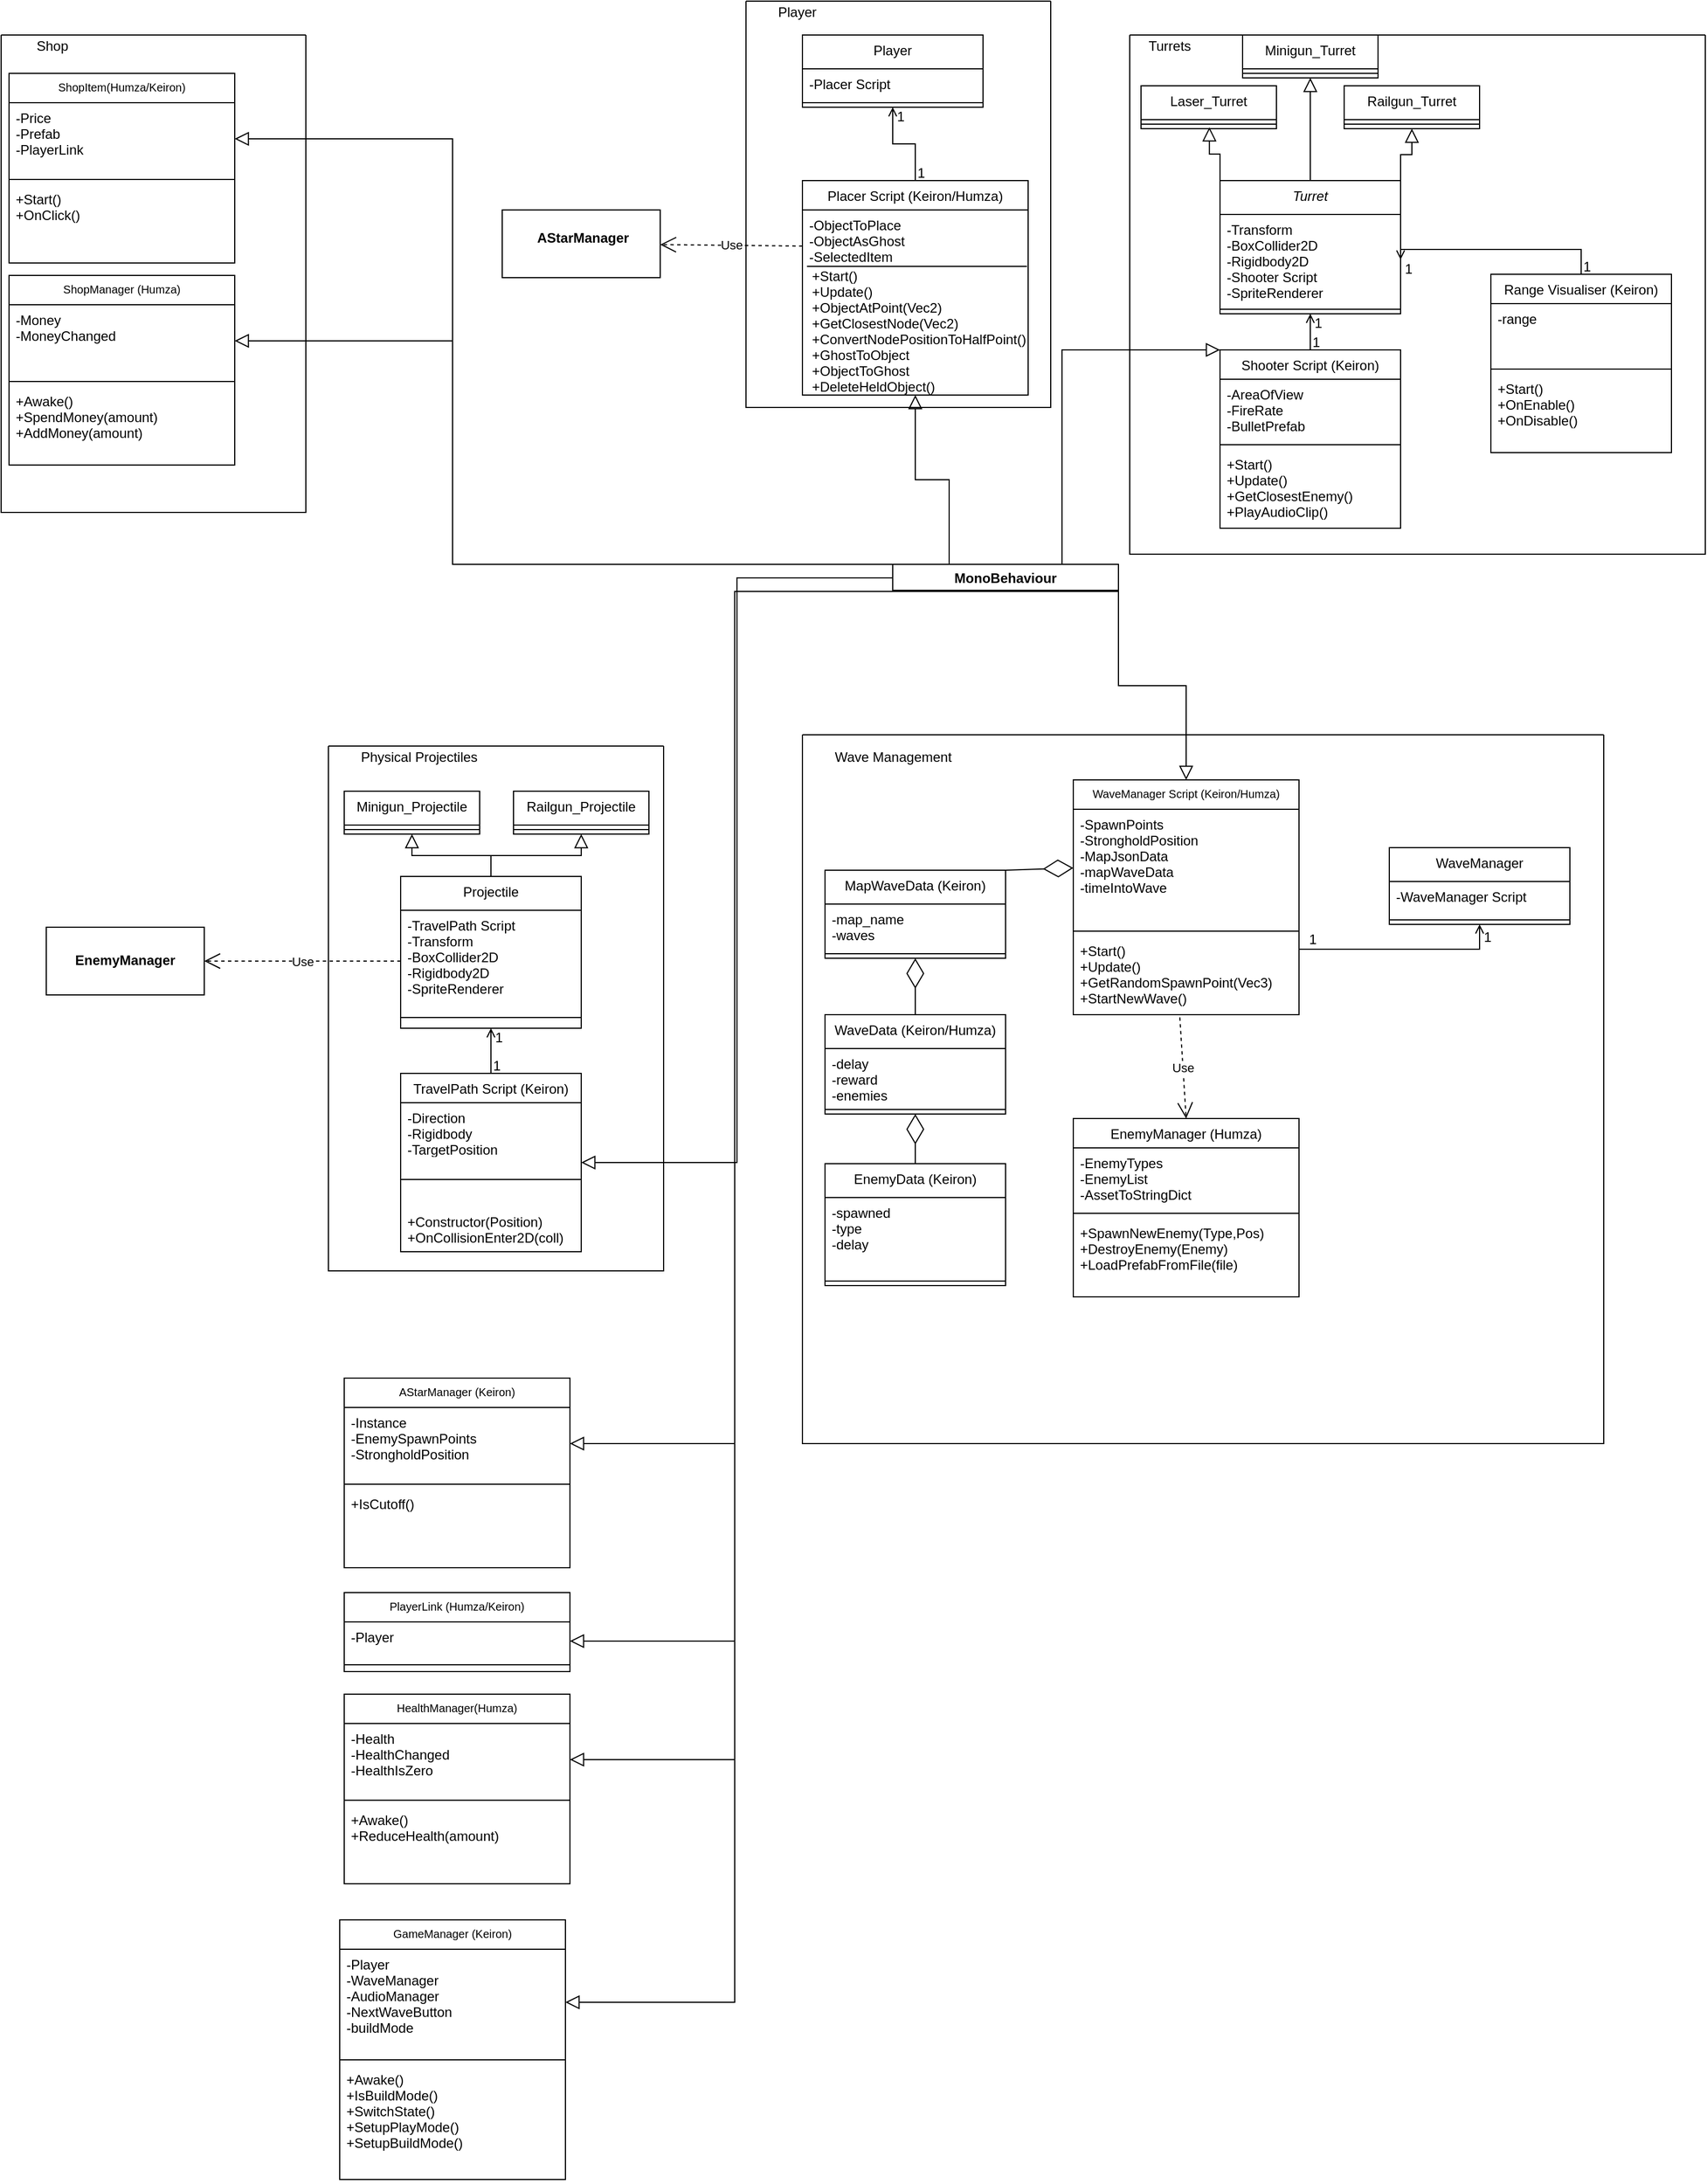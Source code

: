 <mxfile version="18.0.2" type="github">
  <diagram id="C5RBs43oDa-KdzZeNtuy" name="Page-1">
    <mxGraphModel dx="1794" dy="908" grid="1" gridSize="10" guides="1" tooltips="1" connect="1" arrows="1" fold="1" page="1" pageScale="1" pageWidth="827" pageHeight="1169" math="0" shadow="0">
      <root>
        <mxCell id="WIyWlLk6GJQsqaUBKTNV-0" />
        <mxCell id="WIyWlLk6GJQsqaUBKTNV-1" parent="WIyWlLk6GJQsqaUBKTNV-0" />
        <mxCell id="dhqjARNJIEK141nx0KVK-2" value="Player" style="swimlane;fontStyle=0;align=center;verticalAlign=top;childLayout=stackLayout;horizontal=1;startSize=30;horizontalStack=0;resizeParent=1;resizeLast=0;collapsible=1;marginBottom=0;rounded=0;shadow=0;strokeWidth=1;" parent="WIyWlLk6GJQsqaUBKTNV-1" vertex="1">
          <mxGeometry x="50" y="40" width="160" height="64" as="geometry">
            <mxRectangle x="130" y="380" width="160" height="26" as="alternateBounds" />
          </mxGeometry>
        </mxCell>
        <mxCell id="dhqjARNJIEK141nx0KVK-4" value="-Placer Script&#xa;" style="text;align=left;verticalAlign=top;spacingLeft=4;spacingRight=4;overflow=hidden;rotatable=0;points=[[0,0.5],[1,0.5]];portConstraint=eastwest;rounded=0;shadow=0;html=0;" parent="dhqjARNJIEK141nx0KVK-2" vertex="1">
          <mxGeometry y="30" width="160" height="26" as="geometry" />
        </mxCell>
        <mxCell id="dhqjARNJIEK141nx0KVK-5" value="" style="line;html=1;strokeWidth=1;align=left;verticalAlign=middle;spacingTop=-1;spacingLeft=3;spacingRight=3;rotatable=0;labelPosition=right;points=[];portConstraint=eastwest;" parent="dhqjARNJIEK141nx0KVK-2" vertex="1">
          <mxGeometry y="56" width="160" height="8" as="geometry" />
        </mxCell>
        <mxCell id="dhqjARNJIEK141nx0KVK-9" value="Placer Script (Keiron/Humza)&#xa;" style="swimlane;fontStyle=0;align=center;verticalAlign=top;childLayout=stackLayout;horizontal=1;startSize=26;horizontalStack=0;resizeParent=1;resizeLast=0;collapsible=1;marginBottom=0;rounded=0;shadow=0;strokeWidth=1;" parent="WIyWlLk6GJQsqaUBKTNV-1" vertex="1">
          <mxGeometry x="50" y="169" width="200" height="190" as="geometry">
            <mxRectangle x="130" y="380" width="160" height="26" as="alternateBounds" />
          </mxGeometry>
        </mxCell>
        <mxCell id="dhqjARNJIEK141nx0KVK-10" value="-ObjectToPlace&#xa;-ObjectAsGhost&#xa;-SelectedItem" style="text;align=left;verticalAlign=top;spacingLeft=4;spacingRight=4;overflow=hidden;rotatable=0;points=[[0,0.5],[1,0.5]];portConstraint=eastwest;" parent="dhqjARNJIEK141nx0KVK-9" vertex="1">
          <mxGeometry y="26" width="200" height="64" as="geometry" />
        </mxCell>
        <mxCell id="dhqjARNJIEK141nx0KVK-16" value="" style="endArrow=open;shadow=0;strokeWidth=1;rounded=0;endFill=1;edgeStyle=elbowEdgeStyle;elbow=vertical;exitX=0.5;exitY=0;exitDx=0;exitDy=0;entryX=0.5;entryY=1;entryDx=0;entryDy=0;" parent="WIyWlLk6GJQsqaUBKTNV-1" source="dhqjARNJIEK141nx0KVK-9" target="dhqjARNJIEK141nx0KVK-2" edge="1">
          <mxGeometry x="0.5" y="41" relative="1" as="geometry">
            <mxPoint x="280" y="-11" as="sourcePoint" />
            <mxPoint x="480" y="-11" as="targetPoint" />
            <mxPoint x="-40" y="32" as="offset" />
          </mxGeometry>
        </mxCell>
        <mxCell id="dhqjARNJIEK141nx0KVK-17" value="1" style="resizable=0;align=left;verticalAlign=bottom;labelBackgroundColor=none;fontSize=12;" parent="dhqjARNJIEK141nx0KVK-16" connectable="0" vertex="1">
          <mxGeometry x="-1" relative="1" as="geometry">
            <mxPoint y="2" as="offset" />
          </mxGeometry>
        </mxCell>
        <mxCell id="dhqjARNJIEK141nx0KVK-18" value="1" style="resizable=0;align=right;verticalAlign=bottom;labelBackgroundColor=none;fontSize=12;" parent="dhqjARNJIEK141nx0KVK-16" connectable="0" vertex="1">
          <mxGeometry x="1" relative="1" as="geometry">
            <mxPoint x="12" y="17" as="offset" />
          </mxGeometry>
        </mxCell>
        <mxCell id="dhqjARNJIEK141nx0KVK-20" value="MonoBehaviour" style="swimlane;" parent="WIyWlLk6GJQsqaUBKTNV-1" vertex="1">
          <mxGeometry x="130" y="509" width="200" height="24" as="geometry" />
        </mxCell>
        <mxCell id="dhqjARNJIEK141nx0KVK-27" value="Turret" style="swimlane;fontStyle=2;align=center;verticalAlign=top;childLayout=stackLayout;horizontal=1;startSize=30;horizontalStack=0;resizeParent=1;resizeLast=0;collapsible=1;marginBottom=0;rounded=0;shadow=0;strokeWidth=1;" parent="WIyWlLk6GJQsqaUBKTNV-1" vertex="1">
          <mxGeometry x="420" y="169" width="160" height="118" as="geometry">
            <mxRectangle x="130" y="380" width="160" height="26" as="alternateBounds" />
          </mxGeometry>
        </mxCell>
        <mxCell id="dhqjARNJIEK141nx0KVK-28" value="-Transform&#xa;-BoxCollider2D&#xa;-Rigidbody2D&#xa;-Shooter Script&#xa;-SpriteRenderer" style="text;align=left;verticalAlign=top;spacingLeft=4;spacingRight=4;overflow=hidden;rotatable=0;points=[[0,0.5],[1,0.5]];portConstraint=eastwest;rounded=0;shadow=0;html=0;" parent="dhqjARNJIEK141nx0KVK-27" vertex="1">
          <mxGeometry y="30" width="160" height="80" as="geometry" />
        </mxCell>
        <mxCell id="dhqjARNJIEK141nx0KVK-29" value="" style="line;html=1;strokeWidth=1;align=left;verticalAlign=middle;spacingTop=-1;spacingLeft=3;spacingRight=3;rotatable=0;labelPosition=right;points=[];portConstraint=eastwest;" parent="dhqjARNJIEK141nx0KVK-27" vertex="1">
          <mxGeometry y="110" width="160" height="8" as="geometry" />
        </mxCell>
        <mxCell id="dhqjARNJIEK141nx0KVK-30" value="Laser_Turret" style="swimlane;fontStyle=0;align=center;verticalAlign=top;childLayout=stackLayout;horizontal=1;startSize=30;horizontalStack=0;resizeParent=1;resizeLast=0;collapsible=1;marginBottom=0;rounded=0;shadow=0;strokeWidth=1;" parent="WIyWlLk6GJQsqaUBKTNV-1" vertex="1">
          <mxGeometry x="350" y="85" width="120" height="38" as="geometry">
            <mxRectangle x="130" y="380" width="160" height="26" as="alternateBounds" />
          </mxGeometry>
        </mxCell>
        <mxCell id="dhqjARNJIEK141nx0KVK-32" value="" style="line;html=1;strokeWidth=1;align=left;verticalAlign=middle;spacingTop=-1;spacingLeft=3;spacingRight=3;rotatable=0;labelPosition=right;points=[];portConstraint=eastwest;" parent="dhqjARNJIEK141nx0KVK-30" vertex="1">
          <mxGeometry y="30" width="120" height="8" as="geometry" />
        </mxCell>
        <mxCell id="dhqjARNJIEK141nx0KVK-39" value="Minigun_Turret" style="swimlane;fontStyle=0;align=center;verticalAlign=top;childLayout=stackLayout;horizontal=1;startSize=30;horizontalStack=0;resizeParent=1;resizeLast=0;collapsible=1;marginBottom=0;rounded=0;shadow=0;strokeWidth=1;" parent="WIyWlLk6GJQsqaUBKTNV-1" vertex="1">
          <mxGeometry x="440" y="40" width="120" height="38" as="geometry">
            <mxRectangle x="130" y="380" width="160" height="26" as="alternateBounds" />
          </mxGeometry>
        </mxCell>
        <mxCell id="dhqjARNJIEK141nx0KVK-40" value="" style="line;html=1;strokeWidth=1;align=left;verticalAlign=middle;spacingTop=-1;spacingLeft=3;spacingRight=3;rotatable=0;labelPosition=right;points=[];portConstraint=eastwest;" parent="dhqjARNJIEK141nx0KVK-39" vertex="1">
          <mxGeometry y="30" width="120" height="8" as="geometry" />
        </mxCell>
        <mxCell id="dhqjARNJIEK141nx0KVK-41" value="Railgun_Turret" style="swimlane;fontStyle=0;align=center;verticalAlign=top;childLayout=stackLayout;horizontal=1;startSize=30;horizontalStack=0;resizeParent=1;resizeLast=0;collapsible=1;marginBottom=0;rounded=0;shadow=0;strokeWidth=1;" parent="WIyWlLk6GJQsqaUBKTNV-1" vertex="1">
          <mxGeometry x="530" y="85" width="120" height="38" as="geometry">
            <mxRectangle x="130" y="380" width="160" height="26" as="alternateBounds" />
          </mxGeometry>
        </mxCell>
        <mxCell id="dhqjARNJIEK141nx0KVK-42" value="" style="line;html=1;strokeWidth=1;align=left;verticalAlign=middle;spacingTop=-1;spacingLeft=3;spacingRight=3;rotatable=0;labelPosition=right;points=[];portConstraint=eastwest;" parent="dhqjARNJIEK141nx0KVK-41" vertex="1">
          <mxGeometry y="30" width="120" height="8" as="geometry" />
        </mxCell>
        <mxCell id="dhqjARNJIEK141nx0KVK-46" value="Shooter Script (Keiron)" style="swimlane;fontStyle=0;align=center;verticalAlign=top;childLayout=stackLayout;horizontal=1;startSize=26;horizontalStack=0;resizeParent=1;resizeLast=0;collapsible=1;marginBottom=0;rounded=0;shadow=0;strokeWidth=1;" parent="WIyWlLk6GJQsqaUBKTNV-1" vertex="1">
          <mxGeometry x="420" y="319" width="160" height="158" as="geometry">
            <mxRectangle x="130" y="380" width="160" height="26" as="alternateBounds" />
          </mxGeometry>
        </mxCell>
        <mxCell id="dhqjARNJIEK141nx0KVK-47" value="-AreaOfView&#xa;-FireRate&#xa;-BulletPrefab" style="text;align=left;verticalAlign=top;spacingLeft=4;spacingRight=4;overflow=hidden;rotatable=0;points=[[0,0.5],[1,0.5]];portConstraint=eastwest;" parent="dhqjARNJIEK141nx0KVK-46" vertex="1">
          <mxGeometry y="26" width="160" height="54" as="geometry" />
        </mxCell>
        <mxCell id="dhqjARNJIEK141nx0KVK-48" value="" style="line;html=1;strokeWidth=1;align=left;verticalAlign=middle;spacingTop=-1;spacingLeft=3;spacingRight=3;rotatable=0;labelPosition=right;points=[];portConstraint=eastwest;" parent="dhqjARNJIEK141nx0KVK-46" vertex="1">
          <mxGeometry y="80" width="160" height="8" as="geometry" />
        </mxCell>
        <mxCell id="dhqjARNJIEK141nx0KVK-49" value="+Start()&#xa;+Update()&#xa;+GetClosestEnemy()&#xa;+PlayAudioClip()" style="text;align=left;verticalAlign=top;spacingLeft=4;spacingRight=4;overflow=hidden;rotatable=0;points=[[0,0.5],[1,0.5]];portConstraint=eastwest;" parent="dhqjARNJIEK141nx0KVK-46" vertex="1">
          <mxGeometry y="88" width="160" height="70" as="geometry" />
        </mxCell>
        <mxCell id="dhqjARNJIEK141nx0KVK-55" value="" style="endArrow=open;shadow=0;strokeWidth=1;rounded=0;endFill=1;edgeStyle=elbowEdgeStyle;elbow=vertical;exitX=0.5;exitY=0;exitDx=0;exitDy=0;entryX=0.5;entryY=1;entryDx=0;entryDy=0;" parent="WIyWlLk6GJQsqaUBKTNV-1" source="dhqjARNJIEK141nx0KVK-46" target="dhqjARNJIEK141nx0KVK-27" edge="1">
          <mxGeometry x="0.5" y="41" relative="1" as="geometry">
            <mxPoint x="240" y="179" as="sourcePoint" />
            <mxPoint x="240" y="114" as="targetPoint" />
            <mxPoint x="-40" y="32" as="offset" />
          </mxGeometry>
        </mxCell>
        <mxCell id="dhqjARNJIEK141nx0KVK-56" value="1" style="resizable=0;align=left;verticalAlign=bottom;labelBackgroundColor=none;fontSize=12;" parent="dhqjARNJIEK141nx0KVK-55" connectable="0" vertex="1">
          <mxGeometry x="-1" relative="1" as="geometry">
            <mxPoint y="2" as="offset" />
          </mxGeometry>
        </mxCell>
        <mxCell id="dhqjARNJIEK141nx0KVK-57" value="1" style="resizable=0;align=right;verticalAlign=bottom;labelBackgroundColor=none;fontSize=12;" parent="dhqjARNJIEK141nx0KVK-55" connectable="0" vertex="1">
          <mxGeometry x="1" relative="1" as="geometry">
            <mxPoint x="12" y="17" as="offset" />
          </mxGeometry>
        </mxCell>
        <mxCell id="dhqjARNJIEK141nx0KVK-58" value="" style="endArrow=block;endSize=10;endFill=0;shadow=0;strokeWidth=1;rounded=0;edgeStyle=elbowEdgeStyle;elbow=vertical;entryX=0.5;entryY=1;entryDx=0;entryDy=0;exitX=1;exitY=0;exitDx=0;exitDy=0;" parent="WIyWlLk6GJQsqaUBKTNV-1" source="dhqjARNJIEK141nx0KVK-27" target="dhqjARNJIEK141nx0KVK-41" edge="1">
          <mxGeometry width="160" relative="1" as="geometry">
            <mxPoint x="694" y="1" as="sourcePoint" />
            <mxPoint x="630" y="-31" as="targetPoint" />
          </mxGeometry>
        </mxCell>
        <mxCell id="dhqjARNJIEK141nx0KVK-60" value="" style="endArrow=block;endSize=10;endFill=0;shadow=0;strokeWidth=1;rounded=0;edgeStyle=elbowEdgeStyle;elbow=vertical;entryX=0.505;entryY=0.839;entryDx=0;entryDy=0;entryPerimeter=0;exitX=0;exitY=0;exitDx=0;exitDy=0;" parent="WIyWlLk6GJQsqaUBKTNV-1" source="dhqjARNJIEK141nx0KVK-27" target="dhqjARNJIEK141nx0KVK-32" edge="1">
          <mxGeometry width="160" relative="1" as="geometry">
            <mxPoint x="400" y="169" as="sourcePoint" />
            <mxPoint x="415" y="123" as="targetPoint" />
          </mxGeometry>
        </mxCell>
        <mxCell id="dhqjARNJIEK141nx0KVK-61" value="" style="endArrow=block;endSize=10;endFill=0;shadow=0;strokeWidth=1;rounded=0;edgeStyle=elbowEdgeStyle;elbow=vertical;entryX=0.5;entryY=1;entryDx=0;entryDy=0;exitX=0.5;exitY=0;exitDx=0;exitDy=0;" parent="WIyWlLk6GJQsqaUBKTNV-1" source="dhqjARNJIEK141nx0KVK-27" target="dhqjARNJIEK141nx0KVK-39" edge="1">
          <mxGeometry width="160" relative="1" as="geometry">
            <mxPoint x="430" y="179" as="sourcePoint" />
            <mxPoint x="420.6" y="131.712" as="targetPoint" />
          </mxGeometry>
        </mxCell>
        <mxCell id="dhqjARNJIEK141nx0KVK-62" value="" style="endArrow=block;endSize=10;endFill=0;shadow=0;strokeWidth=1;rounded=0;edgeStyle=elbowEdgeStyle;elbow=vertical;entryX=0;entryY=0;entryDx=0;entryDy=0;exitX=0.75;exitY=0;exitDx=0;exitDy=0;" parent="WIyWlLk6GJQsqaUBKTNV-1" source="dhqjARNJIEK141nx0KVK-20" target="dhqjARNJIEK141nx0KVK-46" edge="1">
          <mxGeometry width="160" relative="1" as="geometry">
            <mxPoint x="490" y="179" as="sourcePoint" />
            <mxPoint x="500" y="133" as="targetPoint" />
            <Array as="points">
              <mxPoint x="300" y="319" />
              <mxPoint x="280" y="399" />
            </Array>
          </mxGeometry>
        </mxCell>
        <mxCell id="dhqjARNJIEK141nx0KVK-63" value="" style="endArrow=block;endSize=10;endFill=0;shadow=0;strokeWidth=1;rounded=0;edgeStyle=elbowEdgeStyle;elbow=vertical;entryX=0.5;entryY=1;entryDx=0;entryDy=0;exitX=0.25;exitY=0;exitDx=0;exitDy=0;" parent="WIyWlLk6GJQsqaUBKTNV-1" source="dhqjARNJIEK141nx0KVK-20" target="dhqjARNJIEK141nx0KVK-9" edge="1">
          <mxGeometry width="160" relative="1" as="geometry">
            <mxPoint x="180" y="395" as="sourcePoint" />
            <mxPoint x="190" y="349" as="targetPoint" />
          </mxGeometry>
        </mxCell>
        <mxCell id="dhqjARNJIEK141nx0KVK-64" value="WaveManager" style="swimlane;fontStyle=0;align=center;verticalAlign=top;childLayout=stackLayout;horizontal=1;startSize=30;horizontalStack=0;resizeParent=1;resizeLast=0;collapsible=1;marginBottom=0;rounded=0;shadow=0;strokeWidth=1;" parent="WIyWlLk6GJQsqaUBKTNV-1" vertex="1">
          <mxGeometry x="570" y="760" width="160" height="68" as="geometry">
            <mxRectangle x="130" y="380" width="160" height="26" as="alternateBounds" />
          </mxGeometry>
        </mxCell>
        <mxCell id="dhqjARNJIEK141nx0KVK-65" value="-WaveManager Script&#xa;" style="text;align=left;verticalAlign=top;spacingLeft=4;spacingRight=4;overflow=hidden;rotatable=0;points=[[0,0.5],[1,0.5]];portConstraint=eastwest;rounded=0;shadow=0;html=0;" parent="dhqjARNJIEK141nx0KVK-64" vertex="1">
          <mxGeometry y="30" width="160" height="30" as="geometry" />
        </mxCell>
        <mxCell id="dhqjARNJIEK141nx0KVK-66" value="" style="line;html=1;strokeWidth=1;align=left;verticalAlign=middle;spacingTop=-1;spacingLeft=3;spacingRight=3;rotatable=0;labelPosition=right;points=[];portConstraint=eastwest;" parent="dhqjARNJIEK141nx0KVK-64" vertex="1">
          <mxGeometry y="60" width="160" height="8" as="geometry" />
        </mxCell>
        <mxCell id="dhqjARNJIEK141nx0KVK-67" value="WaveManager Script (Keiron/Humza)" style="swimlane;fontStyle=0;align=center;verticalAlign=top;childLayout=stackLayout;horizontal=1;startSize=26;horizontalStack=0;resizeParent=1;resizeLast=0;collapsible=1;marginBottom=0;rounded=0;shadow=0;strokeWidth=1;fontSize=10;" parent="WIyWlLk6GJQsqaUBKTNV-1" vertex="1">
          <mxGeometry x="290" y="700" width="200" height="208" as="geometry">
            <mxRectangle x="130" y="380" width="160" height="26" as="alternateBounds" />
          </mxGeometry>
        </mxCell>
        <mxCell id="dhqjARNJIEK141nx0KVK-68" value="-SpawnPoints&#xa;-StrongholdPosition&#xa;-MapJsonData&#xa;-mapWaveData&#xa;-timeIntoWave" style="text;align=left;verticalAlign=top;spacingLeft=4;spacingRight=4;overflow=hidden;rotatable=0;points=[[0,0.5],[1,0.5]];portConstraint=eastwest;" parent="dhqjARNJIEK141nx0KVK-67" vertex="1">
          <mxGeometry y="26" width="200" height="104" as="geometry" />
        </mxCell>
        <mxCell id="dhqjARNJIEK141nx0KVK-69" value="" style="line;html=1;strokeWidth=1;align=left;verticalAlign=middle;spacingTop=-1;spacingLeft=3;spacingRight=3;rotatable=0;labelPosition=right;points=[];portConstraint=eastwest;" parent="dhqjARNJIEK141nx0KVK-67" vertex="1">
          <mxGeometry y="130" width="200" height="8" as="geometry" />
        </mxCell>
        <mxCell id="dhqjARNJIEK141nx0KVK-70" value="+Start()&#xa;+Update()&#xa;+GetRandomSpawnPoint(Vec3)&#xa;+StartNewWave()" style="text;align=left;verticalAlign=top;spacingLeft=4;spacingRight=4;overflow=hidden;rotatable=0;points=[[0,0.5],[1,0.5]];portConstraint=eastwest;" parent="dhqjARNJIEK141nx0KVK-67" vertex="1">
          <mxGeometry y="138" width="200" height="70" as="geometry" />
        </mxCell>
        <mxCell id="dhqjARNJIEK141nx0KVK-71" value="" style="endArrow=block;endSize=10;endFill=0;shadow=0;strokeWidth=1;rounded=0;edgeStyle=elbowEdgeStyle;elbow=vertical;exitX=1;exitY=1;exitDx=0;exitDy=0;entryX=0.5;entryY=0;entryDx=0;entryDy=0;" parent="WIyWlLk6GJQsqaUBKTNV-1" source="dhqjARNJIEK141nx0KVK-20" target="dhqjARNJIEK141nx0KVK-67" edge="1">
          <mxGeometry width="160" relative="1" as="geometry">
            <mxPoint x="190" y="519" as="sourcePoint" />
            <mxPoint x="430" y="540" as="targetPoint" />
          </mxGeometry>
        </mxCell>
        <mxCell id="dhqjARNJIEK141nx0KVK-75" value="" style="endArrow=open;shadow=0;strokeWidth=1;rounded=0;endFill=1;edgeStyle=elbowEdgeStyle;elbow=vertical;exitX=1;exitY=0.5;exitDx=0;exitDy=0;entryX=0.5;entryY=1;entryDx=0;entryDy=0;" parent="WIyWlLk6GJQsqaUBKTNV-1" source="dhqjARNJIEK141nx0KVK-68" target="dhqjARNJIEK141nx0KVK-64" edge="1">
          <mxGeometry x="0.5" y="41" relative="1" as="geometry">
            <mxPoint x="660" y="562" as="sourcePoint" />
            <mxPoint x="690" y="670" as="targetPoint" />
            <mxPoint x="-40" y="32" as="offset" />
            <Array as="points">
              <mxPoint x="590" y="850" />
            </Array>
          </mxGeometry>
        </mxCell>
        <mxCell id="dhqjARNJIEK141nx0KVK-76" value="1" style="resizable=0;align=left;verticalAlign=bottom;labelBackgroundColor=none;fontSize=12;" parent="dhqjARNJIEK141nx0KVK-75" connectable="0" vertex="1">
          <mxGeometry x="-1" relative="1" as="geometry">
            <mxPoint x="7" y="72" as="offset" />
          </mxGeometry>
        </mxCell>
        <mxCell id="dhqjARNJIEK141nx0KVK-77" value="1" style="resizable=0;align=right;verticalAlign=bottom;labelBackgroundColor=none;fontSize=12;" parent="dhqjARNJIEK141nx0KVK-75" connectable="0" vertex="1">
          <mxGeometry x="1" relative="1" as="geometry">
            <mxPoint x="12" y="20" as="offset" />
          </mxGeometry>
        </mxCell>
        <mxCell id="dhqjARNJIEK141nx0KVK-78" value="MapWaveData (Keiron)" style="swimlane;fontStyle=0;align=center;verticalAlign=top;childLayout=stackLayout;horizontal=1;startSize=30;horizontalStack=0;resizeParent=1;resizeLast=0;collapsible=1;marginBottom=0;rounded=0;shadow=0;strokeWidth=1;" parent="WIyWlLk6GJQsqaUBKTNV-1" vertex="1">
          <mxGeometry x="70" y="780" width="160" height="78" as="geometry">
            <mxRectangle x="130" y="380" width="160" height="26" as="alternateBounds" />
          </mxGeometry>
        </mxCell>
        <mxCell id="dhqjARNJIEK141nx0KVK-79" value="-map_name&#xa;-waves" style="text;align=left;verticalAlign=top;spacingLeft=4;spacingRight=4;overflow=hidden;rotatable=0;points=[[0,0.5],[1,0.5]];portConstraint=eastwest;rounded=0;shadow=0;html=0;" parent="dhqjARNJIEK141nx0KVK-78" vertex="1">
          <mxGeometry y="30" width="160" height="40" as="geometry" />
        </mxCell>
        <mxCell id="dhqjARNJIEK141nx0KVK-80" value="" style="line;html=1;strokeWidth=1;align=left;verticalAlign=middle;spacingTop=-1;spacingLeft=3;spacingRight=3;rotatable=0;labelPosition=right;points=[];portConstraint=eastwest;" parent="dhqjARNJIEK141nx0KVK-78" vertex="1">
          <mxGeometry y="70" width="160" height="8" as="geometry" />
        </mxCell>
        <mxCell id="dhqjARNJIEK141nx0KVK-81" value="WaveData (Keiron/Humza)" style="swimlane;fontStyle=0;align=center;verticalAlign=top;childLayout=stackLayout;horizontal=1;startSize=30;horizontalStack=0;resizeParent=1;resizeLast=0;collapsible=1;marginBottom=0;rounded=0;shadow=0;strokeWidth=1;" parent="WIyWlLk6GJQsqaUBKTNV-1" vertex="1">
          <mxGeometry x="70" y="908" width="160" height="88" as="geometry">
            <mxRectangle x="130" y="380" width="160" height="26" as="alternateBounds" />
          </mxGeometry>
        </mxCell>
        <mxCell id="dhqjARNJIEK141nx0KVK-82" value="-delay&#xa;-reward&#xa;-enemies" style="text;align=left;verticalAlign=top;spacingLeft=4;spacingRight=4;overflow=hidden;rotatable=0;points=[[0,0.5],[1,0.5]];portConstraint=eastwest;rounded=0;shadow=0;html=0;" parent="dhqjARNJIEK141nx0KVK-81" vertex="1">
          <mxGeometry y="30" width="160" height="50" as="geometry" />
        </mxCell>
        <mxCell id="dhqjARNJIEK141nx0KVK-83" value="" style="line;html=1;strokeWidth=1;align=left;verticalAlign=middle;spacingTop=-1;spacingLeft=3;spacingRight=3;rotatable=0;labelPosition=right;points=[];portConstraint=eastwest;" parent="dhqjARNJIEK141nx0KVK-81" vertex="1">
          <mxGeometry y="80" width="160" height="8" as="geometry" />
        </mxCell>
        <mxCell id="dhqjARNJIEK141nx0KVK-84" value="EnemyData (Keiron)" style="swimlane;fontStyle=0;align=center;verticalAlign=top;childLayout=stackLayout;horizontal=1;startSize=30;horizontalStack=0;resizeParent=1;resizeLast=0;collapsible=1;marginBottom=0;rounded=0;shadow=0;strokeWidth=1;" parent="WIyWlLk6GJQsqaUBKTNV-1" vertex="1">
          <mxGeometry x="70" y="1040" width="160" height="108" as="geometry">
            <mxRectangle x="130" y="380" width="160" height="26" as="alternateBounds" />
          </mxGeometry>
        </mxCell>
        <mxCell id="dhqjARNJIEK141nx0KVK-85" value="-spawned&#xa;-type&#xa;-delay" style="text;align=left;verticalAlign=top;spacingLeft=4;spacingRight=4;overflow=hidden;rotatable=0;points=[[0,0.5],[1,0.5]];portConstraint=eastwest;rounded=0;shadow=0;html=0;" parent="dhqjARNJIEK141nx0KVK-84" vertex="1">
          <mxGeometry y="30" width="160" height="70" as="geometry" />
        </mxCell>
        <mxCell id="dhqjARNJIEK141nx0KVK-86" value="" style="line;html=1;strokeWidth=1;align=left;verticalAlign=middle;spacingTop=-1;spacingLeft=3;spacingRight=3;rotatable=0;labelPosition=right;points=[];portConstraint=eastwest;" parent="dhqjARNJIEK141nx0KVK-84" vertex="1">
          <mxGeometry y="100" width="160" height="8" as="geometry" />
        </mxCell>
        <mxCell id="SUO_vPQ0padVB7zTmoBD-0" value="" style="endArrow=diamondThin;endFill=0;endSize=24;html=1;rounded=0;entryX=0.5;entryY=1;entryDx=0;entryDy=0;exitX=0.5;exitY=0;exitDx=0;exitDy=0;" parent="WIyWlLk6GJQsqaUBKTNV-1" source="dhqjARNJIEK141nx0KVK-81" target="dhqjARNJIEK141nx0KVK-78" edge="1">
          <mxGeometry width="160" relative="1" as="geometry">
            <mxPoint x="270" y="790" as="sourcePoint" />
            <mxPoint x="430" y="790" as="targetPoint" />
          </mxGeometry>
        </mxCell>
        <mxCell id="SUO_vPQ0padVB7zTmoBD-1" value="" style="endArrow=diamondThin;endFill=0;endSize=24;html=1;rounded=0;entryX=0.5;entryY=1;entryDx=0;entryDy=0;exitX=0.5;exitY=0;exitDx=0;exitDy=0;" parent="WIyWlLk6GJQsqaUBKTNV-1" source="dhqjARNJIEK141nx0KVK-84" target="dhqjARNJIEK141nx0KVK-81" edge="1">
          <mxGeometry width="160" relative="1" as="geometry">
            <mxPoint x="369.66" y="932" as="sourcePoint" />
            <mxPoint x="369.66" y="880.0" as="targetPoint" />
          </mxGeometry>
        </mxCell>
        <mxCell id="SUO_vPQ0padVB7zTmoBD-3" value="" style="endArrow=diamondThin;endFill=0;endSize=24;html=1;rounded=0;entryX=0;entryY=0.5;entryDx=0;entryDy=0;exitX=1;exitY=0;exitDx=0;exitDy=0;" parent="WIyWlLk6GJQsqaUBKTNV-1" source="dhqjARNJIEK141nx0KVK-78" target="dhqjARNJIEK141nx0KVK-68" edge="1">
          <mxGeometry width="160" relative="1" as="geometry">
            <mxPoint x="360" y="812" as="sourcePoint" />
            <mxPoint x="360" y="750.0" as="targetPoint" />
          </mxGeometry>
        </mxCell>
        <mxCell id="SUO_vPQ0padVB7zTmoBD-4" value="Projectile" style="swimlane;fontStyle=0;align=center;verticalAlign=top;childLayout=stackLayout;horizontal=1;startSize=30;horizontalStack=0;resizeParent=1;resizeLast=0;collapsible=1;marginBottom=0;rounded=0;shadow=0;strokeWidth=1;" parent="WIyWlLk6GJQsqaUBKTNV-1" vertex="1">
          <mxGeometry x="-306" y="785.5" width="160" height="134.5" as="geometry">
            <mxRectangle x="130" y="380" width="160" height="26" as="alternateBounds" />
          </mxGeometry>
        </mxCell>
        <mxCell id="SUO_vPQ0padVB7zTmoBD-5" value="-TravelPath Script&#xa;-Transform&#xa;-BoxCollider2D&#xa;-Rigidbody2D&#xa;-SpriteRenderer" style="text;align=left;verticalAlign=top;spacingLeft=4;spacingRight=4;overflow=hidden;rotatable=0;points=[[0,0.5],[1,0.5]];portConstraint=eastwest;rounded=0;shadow=0;html=0;" parent="SUO_vPQ0padVB7zTmoBD-4" vertex="1">
          <mxGeometry y="30" width="160" height="90" as="geometry" />
        </mxCell>
        <mxCell id="SUO_vPQ0padVB7zTmoBD-6" value="" style="line;html=1;strokeWidth=1;align=left;verticalAlign=middle;spacingTop=-1;spacingLeft=3;spacingRight=3;rotatable=0;labelPosition=right;points=[];portConstraint=eastwest;" parent="SUO_vPQ0padVB7zTmoBD-4" vertex="1">
          <mxGeometry y="120" width="160" height="10" as="geometry" />
        </mxCell>
        <mxCell id="SUO_vPQ0padVB7zTmoBD-9" value="Minigun_Projectile&#xa;" style="swimlane;fontStyle=0;align=center;verticalAlign=top;childLayout=stackLayout;horizontal=1;startSize=30;horizontalStack=0;resizeParent=1;resizeLast=0;collapsible=1;marginBottom=0;rounded=0;shadow=0;strokeWidth=1;" parent="WIyWlLk6GJQsqaUBKTNV-1" vertex="1">
          <mxGeometry x="-356" y="710" width="120" height="38" as="geometry">
            <mxRectangle x="130" y="380" width="160" height="26" as="alternateBounds" />
          </mxGeometry>
        </mxCell>
        <mxCell id="SUO_vPQ0padVB7zTmoBD-10" value="" style="line;html=1;strokeWidth=1;align=left;verticalAlign=middle;spacingTop=-1;spacingLeft=3;spacingRight=3;rotatable=0;labelPosition=right;points=[];portConstraint=eastwest;" parent="SUO_vPQ0padVB7zTmoBD-9" vertex="1">
          <mxGeometry y="30" width="120" height="8" as="geometry" />
        </mxCell>
        <mxCell id="SUO_vPQ0padVB7zTmoBD-11" value="Railgun_Projectile" style="swimlane;fontStyle=0;align=center;verticalAlign=top;childLayout=stackLayout;horizontal=1;startSize=30;horizontalStack=0;resizeParent=1;resizeLast=0;collapsible=1;marginBottom=0;rounded=0;shadow=0;strokeWidth=1;" parent="WIyWlLk6GJQsqaUBKTNV-1" vertex="1">
          <mxGeometry x="-206" y="710" width="120" height="38" as="geometry">
            <mxRectangle x="130" y="380" width="160" height="26" as="alternateBounds" />
          </mxGeometry>
        </mxCell>
        <mxCell id="SUO_vPQ0padVB7zTmoBD-12" value="" style="line;html=1;strokeWidth=1;align=left;verticalAlign=middle;spacingTop=-1;spacingLeft=3;spacingRight=3;rotatable=0;labelPosition=right;points=[];portConstraint=eastwest;" parent="SUO_vPQ0padVB7zTmoBD-11" vertex="1">
          <mxGeometry y="30" width="120" height="8" as="geometry" />
        </mxCell>
        <mxCell id="SUO_vPQ0padVB7zTmoBD-14" value="" style="endArrow=block;endSize=10;endFill=0;shadow=0;strokeWidth=1;rounded=0;edgeStyle=elbowEdgeStyle;elbow=vertical;entryX=0.5;entryY=1;entryDx=0;entryDy=0;exitX=0.5;exitY=0;exitDx=0;exitDy=0;" parent="WIyWlLk6GJQsqaUBKTNV-1" source="SUO_vPQ0padVB7zTmoBD-4" target="SUO_vPQ0padVB7zTmoBD-9" edge="1">
          <mxGeometry width="160" relative="1" as="geometry">
            <mxPoint x="-276" y="718.5" as="sourcePoint" />
            <mxPoint x="-276" y="627.5" as="targetPoint" />
          </mxGeometry>
        </mxCell>
        <mxCell id="SUO_vPQ0padVB7zTmoBD-15" value="" style="endArrow=block;endSize=10;endFill=0;shadow=0;strokeWidth=1;rounded=0;edgeStyle=elbowEdgeStyle;elbow=vertical;entryX=0.5;entryY=1;entryDx=0;entryDy=0;exitX=0.5;exitY=0;exitDx=0;exitDy=0;" parent="WIyWlLk6GJQsqaUBKTNV-1" source="SUO_vPQ0padVB7zTmoBD-4" target="SUO_vPQ0padVB7zTmoBD-11" edge="1">
          <mxGeometry width="160" relative="1" as="geometry">
            <mxPoint x="-116" y="776" as="sourcePoint" />
            <mxPoint x="-186" y="738.5" as="targetPoint" />
          </mxGeometry>
        </mxCell>
        <mxCell id="SUO_vPQ0padVB7zTmoBD-16" value="" style="swimlane;startSize=0;" parent="WIyWlLk6GJQsqaUBKTNV-1" vertex="1">
          <mxGeometry y="10" width="270" height="360" as="geometry" />
        </mxCell>
        <mxCell id="SUO_vPQ0padVB7zTmoBD-17" value="Player" style="text;html=1;align=center;verticalAlign=middle;resizable=0;points=[];autosize=1;strokeColor=none;fillColor=none;" parent="SUO_vPQ0padVB7zTmoBD-16" vertex="1">
          <mxGeometry x="20" width="50" height="20" as="geometry" />
        </mxCell>
        <mxCell id="dhqjARNJIEK141nx0KVK-12" value="" style="line;html=1;strokeWidth=1;align=left;verticalAlign=middle;spacingTop=-1;spacingLeft=3;spacingRight=3;rotatable=0;labelPosition=right;points=[];portConstraint=eastwest;" parent="SUO_vPQ0padVB7zTmoBD-16" vertex="1">
          <mxGeometry x="54" y="232" width="195" height="6" as="geometry" />
        </mxCell>
        <mxCell id="dhqjARNJIEK141nx0KVK-14" value="+Start()&#xa;+Update()&#xa;+ObjectAtPoint(Vec2)&#xa;+GetClosestNode(Vec2)&#xa;+ConvertNodePositionToHalfPoint()&#xa;+GhostToObject&#xa;+ObjectToGhost&#xa;+DeleteHeldObject()" style="text;align=left;verticalAlign=top;spacingLeft=4;spacingRight=4;overflow=hidden;rotatable=0;points=[[0,0.5],[1,0.5]];portConstraint=eastwest;" parent="SUO_vPQ0padVB7zTmoBD-16" vertex="1">
          <mxGeometry x="52.5" y="230" width="200" height="120" as="geometry" />
        </mxCell>
        <mxCell id="SUO_vPQ0padVB7zTmoBD-19" value="" style="swimlane;startSize=0;" parent="WIyWlLk6GJQsqaUBKTNV-1" vertex="1">
          <mxGeometry x="50" y="660" width="710" height="628" as="geometry" />
        </mxCell>
        <mxCell id="SUO_vPQ0padVB7zTmoBD-23" value="Wave Management" style="text;html=1;align=center;verticalAlign=middle;resizable=0;points=[];autosize=1;strokeColor=none;fillColor=none;" parent="SUO_vPQ0padVB7zTmoBD-19" vertex="1">
          <mxGeometry x="20" y="10" width="120" height="20" as="geometry" />
        </mxCell>
        <mxCell id="OwLboh6P4dktevI1hStk-7" value="EnemyManager (Humza)" style="swimlane;fontStyle=0;align=center;verticalAlign=top;childLayout=stackLayout;horizontal=1;startSize=26;horizontalStack=0;resizeParent=1;resizeLast=0;collapsible=1;marginBottom=0;rounded=0;shadow=0;strokeWidth=1;" parent="SUO_vPQ0padVB7zTmoBD-19" vertex="1">
          <mxGeometry x="240" y="340" width="200" height="158" as="geometry">
            <mxRectangle x="130" y="380" width="160" height="26" as="alternateBounds" />
          </mxGeometry>
        </mxCell>
        <mxCell id="OwLboh6P4dktevI1hStk-8" value="-EnemyTypes&#xa;-EnemyList&#xa;-AssetToStringDict" style="text;align=left;verticalAlign=top;spacingLeft=4;spacingRight=4;overflow=hidden;rotatable=0;points=[[0,0.5],[1,0.5]];portConstraint=eastwest;" parent="OwLboh6P4dktevI1hStk-7" vertex="1">
          <mxGeometry y="26" width="200" height="54" as="geometry" />
        </mxCell>
        <mxCell id="OwLboh6P4dktevI1hStk-9" value="" style="line;html=1;strokeWidth=1;align=left;verticalAlign=middle;spacingTop=-1;spacingLeft=3;spacingRight=3;rotatable=0;labelPosition=right;points=[];portConstraint=eastwest;" parent="OwLboh6P4dktevI1hStk-7" vertex="1">
          <mxGeometry y="80" width="200" height="8" as="geometry" />
        </mxCell>
        <mxCell id="OwLboh6P4dktevI1hStk-10" value="+SpawnNewEnemy(Type,Pos)&#xa;+DestroyEnemy(Enemy)&#xa;+LoadPrefabFromFile(file)" style="text;align=left;verticalAlign=top;spacingLeft=4;spacingRight=4;overflow=hidden;rotatable=0;points=[[0,0.5],[1,0.5]];portConstraint=eastwest;" parent="OwLboh6P4dktevI1hStk-7" vertex="1">
          <mxGeometry y="88" width="200" height="70" as="geometry" />
        </mxCell>
        <mxCell id="SUO_vPQ0padVB7zTmoBD-21" value="" style="swimlane;startSize=0;" parent="WIyWlLk6GJQsqaUBKTNV-1" vertex="1">
          <mxGeometry x="340" y="40" width="510" height="460" as="geometry" />
        </mxCell>
        <mxCell id="SUO_vPQ0padVB7zTmoBD-18" value="Turrets" style="text;html=1;align=center;verticalAlign=middle;resizable=0;points=[];autosize=1;strokeColor=none;fillColor=none;" parent="SUO_vPQ0padVB7zTmoBD-21" vertex="1">
          <mxGeometry x="10" width="50" height="20" as="geometry" />
        </mxCell>
        <mxCell id="RRht0WmpTPe-i5XzqmTg-0" value="Range Visualiser (Keiron)" style="swimlane;fontStyle=0;align=center;verticalAlign=top;childLayout=stackLayout;horizontal=1;startSize=26;horizontalStack=0;resizeParent=1;resizeLast=0;collapsible=1;marginBottom=0;rounded=0;shadow=0;strokeWidth=1;" vertex="1" parent="SUO_vPQ0padVB7zTmoBD-21">
          <mxGeometry x="320" y="212" width="160" height="158" as="geometry">
            <mxRectangle x="130" y="380" width="160" height="26" as="alternateBounds" />
          </mxGeometry>
        </mxCell>
        <mxCell id="RRht0WmpTPe-i5XzqmTg-1" value="-range" style="text;align=left;verticalAlign=top;spacingLeft=4;spacingRight=4;overflow=hidden;rotatable=0;points=[[0,0.5],[1,0.5]];portConstraint=eastwest;" vertex="1" parent="RRht0WmpTPe-i5XzqmTg-0">
          <mxGeometry y="26" width="160" height="54" as="geometry" />
        </mxCell>
        <mxCell id="RRht0WmpTPe-i5XzqmTg-2" value="" style="line;html=1;strokeWidth=1;align=left;verticalAlign=middle;spacingTop=-1;spacingLeft=3;spacingRight=3;rotatable=0;labelPosition=right;points=[];portConstraint=eastwest;" vertex="1" parent="RRht0WmpTPe-i5XzqmTg-0">
          <mxGeometry y="80" width="160" height="8" as="geometry" />
        </mxCell>
        <mxCell id="RRht0WmpTPe-i5XzqmTg-3" value="+Start()&#xa;+OnEnable()&#xa;+OnDisable()" style="text;align=left;verticalAlign=top;spacingLeft=4;spacingRight=4;overflow=hidden;rotatable=0;points=[[0,0.5],[1,0.5]];portConstraint=eastwest;" vertex="1" parent="RRht0WmpTPe-i5XzqmTg-0">
          <mxGeometry y="88" width="160" height="70" as="geometry" />
        </mxCell>
        <mxCell id="SUO_vPQ0padVB7zTmoBD-25" value="TravelPath Script (Keiron)" style="swimlane;fontStyle=0;align=center;verticalAlign=top;childLayout=stackLayout;horizontal=1;startSize=26;horizontalStack=0;resizeParent=1;resizeLast=0;collapsible=1;marginBottom=0;rounded=0;shadow=0;strokeWidth=1;" parent="WIyWlLk6GJQsqaUBKTNV-1" vertex="1">
          <mxGeometry x="-306" y="960" width="160" height="158" as="geometry">
            <mxRectangle x="130" y="380" width="160" height="26" as="alternateBounds" />
          </mxGeometry>
        </mxCell>
        <mxCell id="SUO_vPQ0padVB7zTmoBD-26" value="-Direction&#xa;-Rigidbody&#xa;-TargetPosition" style="text;align=left;verticalAlign=top;spacingLeft=4;spacingRight=4;overflow=hidden;rotatable=0;points=[[0,0.5],[1,0.5]];portConstraint=eastwest;" parent="SUO_vPQ0padVB7zTmoBD-25" vertex="1">
          <mxGeometry y="26" width="160" height="44" as="geometry" />
        </mxCell>
        <mxCell id="SUO_vPQ0padVB7zTmoBD-27" value="" style="line;html=1;strokeWidth=1;align=left;verticalAlign=middle;spacingTop=-1;spacingLeft=3;spacingRight=3;rotatable=0;labelPosition=right;points=[];portConstraint=eastwest;" parent="SUO_vPQ0padVB7zTmoBD-25" vertex="1">
          <mxGeometry y="70" width="160" height="48" as="geometry" />
        </mxCell>
        <mxCell id="SUO_vPQ0padVB7zTmoBD-28" value="+Constructor(Position)&#xa;+OnCollisionEnter2D(coll)" style="text;align=left;verticalAlign=top;spacingLeft=4;spacingRight=4;overflow=hidden;rotatable=0;points=[[0,0.5],[1,0.5]];portConstraint=eastwest;" parent="SUO_vPQ0padVB7zTmoBD-25" vertex="1">
          <mxGeometry y="118" width="160" height="40" as="geometry" />
        </mxCell>
        <mxCell id="SUO_vPQ0padVB7zTmoBD-30" value="" style="endArrow=open;shadow=0;strokeWidth=1;rounded=0;endFill=1;edgeStyle=elbowEdgeStyle;elbow=vertical;exitX=0.5;exitY=0;exitDx=0;exitDy=0;entryX=0.5;entryY=1;entryDx=0;entryDy=0;" parent="WIyWlLk6GJQsqaUBKTNV-1" source="SUO_vPQ0padVB7zTmoBD-25" target="SUO_vPQ0padVB7zTmoBD-4" edge="1">
          <mxGeometry x="0.5" y="41" relative="1" as="geometry">
            <mxPoint x="-226.0" y="957" as="sourcePoint" />
            <mxPoint x="-123" y="900" as="targetPoint" />
            <mxPoint x="-40" y="32" as="offset" />
          </mxGeometry>
        </mxCell>
        <mxCell id="SUO_vPQ0padVB7zTmoBD-31" value="1" style="resizable=0;align=left;verticalAlign=bottom;labelBackgroundColor=none;fontSize=12;" parent="SUO_vPQ0padVB7zTmoBD-30" connectable="0" vertex="1">
          <mxGeometry x="-1" relative="1" as="geometry">
            <mxPoint y="2" as="offset" />
          </mxGeometry>
        </mxCell>
        <mxCell id="SUO_vPQ0padVB7zTmoBD-32" value="1" style="resizable=0;align=right;verticalAlign=bottom;labelBackgroundColor=none;fontSize=12;" parent="SUO_vPQ0padVB7zTmoBD-30" connectable="0" vertex="1">
          <mxGeometry x="1" relative="1" as="geometry">
            <mxPoint x="12" y="17" as="offset" />
          </mxGeometry>
        </mxCell>
        <mxCell id="SUO_vPQ0padVB7zTmoBD-33" value="" style="swimlane;startSize=0;" parent="WIyWlLk6GJQsqaUBKTNV-1" vertex="1">
          <mxGeometry x="-370" y="670" width="297" height="465" as="geometry" />
        </mxCell>
        <mxCell id="SUO_vPQ0padVB7zTmoBD-34" value="Physical Projectiles" style="text;html=1;align=center;verticalAlign=middle;resizable=0;points=[];autosize=1;strokeColor=none;fillColor=none;" parent="SUO_vPQ0padVB7zTmoBD-33" vertex="1">
          <mxGeometry x="20" width="120" height="20" as="geometry" />
        </mxCell>
        <mxCell id="OwLboh6P4dktevI1hStk-2" value="" style="endArrow=block;endSize=10;endFill=0;shadow=0;strokeWidth=1;rounded=0;edgeStyle=elbowEdgeStyle;exitX=0;exitY=0.5;exitDx=0;exitDy=0;strokeColor=default;entryX=1;entryY=0.5;entryDx=0;entryDy=0;" parent="WIyWlLk6GJQsqaUBKTNV-1" source="dhqjARNJIEK141nx0KVK-20" target="SUO_vPQ0padVB7zTmoBD-25" edge="1">
          <mxGeometry width="160" relative="1" as="geometry">
            <mxPoint x="-60" y="532" as="sourcePoint" />
            <mxPoint x="-293" y="470" as="targetPoint" />
          </mxGeometry>
        </mxCell>
        <mxCell id="OwLboh6P4dktevI1hStk-3" value="Use" style="endArrow=open;endSize=12;dashed=1;html=1;rounded=0;strokeColor=default;exitX=0;exitY=0.5;exitDx=0;exitDy=0;" parent="WIyWlLk6GJQsqaUBKTNV-1" source="dhqjARNJIEK141nx0KVK-10" target="OwLboh6P4dktevI1hStk-4" edge="1">
          <mxGeometry width="160" relative="1" as="geometry">
            <mxPoint x="-210" y="319" as="sourcePoint" />
            <mxPoint x="-50" y="319" as="targetPoint" />
          </mxGeometry>
        </mxCell>
        <mxCell id="OwLboh6P4dktevI1hStk-4" value="&lt;p style=&quot;margin: 0px ; margin-top: 4px ; text-align: center&quot;&gt;&lt;br&gt;&lt;b&gt;&amp;nbsp;AStarManager&lt;/b&gt;&lt;/p&gt;&lt;p style=&quot;margin: 0px ; margin-top: 4px ; text-align: center&quot;&gt;&lt;b&gt;&lt;br&gt;&lt;/b&gt;&lt;/p&gt;" style="verticalAlign=top;align=left;overflow=fill;fontSize=12;fontFamily=Helvetica;html=1;" parent="WIyWlLk6GJQsqaUBKTNV-1" vertex="1">
          <mxGeometry x="-216" y="195.0" width="140" height="60" as="geometry" />
        </mxCell>
        <mxCell id="OwLboh6P4dktevI1hStk-5" value="&lt;p style=&quot;margin: 0px ; margin-top: 4px ; text-align: center&quot;&gt;&lt;b&gt;&lt;br&gt;&lt;/b&gt;&lt;/p&gt;&lt;p style=&quot;margin: 0px ; margin-top: 4px ; text-align: center&quot;&gt;&lt;b&gt;EnemyManager&lt;/b&gt;&lt;/p&gt;&lt;span style=&quot;color: rgba(0 , 0 , 0 , 0) ; font-family: monospace ; font-size: 0px&quot;&gt;&lt;b&gt;%3CmxGraphModel%3E%3Croot%3E%3CmxCell%20id%3D%220%22%2F%3E%3CmxCell%20id%3D%221%22%20parent%3D%220%22%2F%3E%3CmxCell%20id%3D%222%22%20value%3D%22%26lt%3Bp%20style%3D%26quot%3Bmargin%3A%200px%20%3B%20margin-top%3A%204px%20%3B%20text-align%3A%20center%26quot%3B%26gt%3B%26lt%3Bbr%26gt%3B%26lt%3Bb%26gt%3B%26amp%3Bnbsp%3BAStarManager%26lt%3B%2Fb%26gt%3B%26lt%3B%2Fp%26gt%3B%26lt%3Bp%20style%3D%26quot%3Bmargin%3A%200px%20%3B%20margin-top%3A%204px%20%3B%20text-align%3A%20center%26quot%3B%26gt%3B%26lt%3Bb%26gt%3B%26lt%3Bbr%26gt%3B%26lt%3B%2Fb%26gt%3B%26lt%3B%2Fp%26gt%3B%22%20style%3D%22verticalAlign%3Dtop%3Balign%3Dleft%3Boverflow%3Dfill%3BfontSize%3D12%3BfontFamily%3DHelvetica%3Bhtml%3D1%3B%22%20vertex%3D%221%22%20parent%3D%221%22%3E%3CmxGeometry%20x%3D%22-246%22%20y%3D%22199.0%22%20width%3D%22140%22%20height%3D%2260%22%20as%3D%22geometry%22%2F%3E%3C%2FmxCell%3E%3C%2Froot%3E%3C%2FmxGraphModel%3E&lt;/b&gt;&lt;/span&gt;" style="verticalAlign=top;align=left;overflow=fill;fontSize=12;fontFamily=Helvetica;html=1;" parent="WIyWlLk6GJQsqaUBKTNV-1" vertex="1">
          <mxGeometry x="-620" y="830.5" width="140" height="60" as="geometry" />
        </mxCell>
        <mxCell id="OwLboh6P4dktevI1hStk-6" value="Use" style="endArrow=open;endSize=12;dashed=1;html=1;rounded=0;strokeColor=default;exitX=0;exitY=0.5;exitDx=0;exitDy=0;entryX=1;entryY=0.5;entryDx=0;entryDy=0;" parent="WIyWlLk6GJQsqaUBKTNV-1" source="SUO_vPQ0padVB7zTmoBD-5" target="OwLboh6P4dktevI1hStk-5" edge="1">
          <mxGeometry width="160" relative="1" as="geometry">
            <mxPoint x="-404" y="680" as="sourcePoint" />
            <mxPoint x="-560.0" y="681.381" as="targetPoint" />
          </mxGeometry>
        </mxCell>
        <mxCell id="OwLboh6P4dktevI1hStk-11" value="Use" style="endArrow=open;endSize=12;dashed=1;html=1;rounded=0;strokeColor=default;exitX=0.472;exitY=1.034;exitDx=0;exitDy=0;exitPerimeter=0;entryX=0.5;entryY=0;entryDx=0;entryDy=0;" parent="WIyWlLk6GJQsqaUBKTNV-1" source="dhqjARNJIEK141nx0KVK-70" target="OwLboh6P4dktevI1hStk-7" edge="1">
          <mxGeometry width="160" relative="1" as="geometry">
            <mxPoint x="360" y="960" as="sourcePoint" />
            <mxPoint x="520" y="960" as="targetPoint" />
          </mxGeometry>
        </mxCell>
        <mxCell id="RRht0WmpTPe-i5XzqmTg-4" value="" style="endArrow=open;shadow=0;strokeWidth=1;rounded=0;endFill=1;edgeStyle=elbowEdgeStyle;elbow=vertical;exitX=0.5;exitY=0;exitDx=0;exitDy=0;entryX=1;entryY=0.5;entryDx=0;entryDy=0;" edge="1" parent="WIyWlLk6GJQsqaUBKTNV-1" source="RRht0WmpTPe-i5XzqmTg-0" target="dhqjARNJIEK141nx0KVK-28">
          <mxGeometry x="0.5" y="41" relative="1" as="geometry">
            <mxPoint x="680" y="222.0" as="sourcePoint" />
            <mxPoint x="680" y="190" as="targetPoint" />
            <mxPoint x="-40" y="32" as="offset" />
            <Array as="points">
              <mxPoint x="670" y="230" />
            </Array>
          </mxGeometry>
        </mxCell>
        <mxCell id="RRht0WmpTPe-i5XzqmTg-5" value="1" style="resizable=0;align=left;verticalAlign=bottom;labelBackgroundColor=none;fontSize=12;" connectable="0" vertex="1" parent="RRht0WmpTPe-i5XzqmTg-4">
          <mxGeometry x="-1" relative="1" as="geometry">
            <mxPoint y="2" as="offset" />
          </mxGeometry>
        </mxCell>
        <mxCell id="RRht0WmpTPe-i5XzqmTg-6" value="1" style="resizable=0;align=right;verticalAlign=bottom;labelBackgroundColor=none;fontSize=12;" connectable="0" vertex="1" parent="RRht0WmpTPe-i5XzqmTg-4">
          <mxGeometry x="1" relative="1" as="geometry">
            <mxPoint x="12" y="17" as="offset" />
          </mxGeometry>
        </mxCell>
        <mxCell id="RRht0WmpTPe-i5XzqmTg-9" value="" style="swimlane;startSize=0;" vertex="1" parent="WIyWlLk6GJQsqaUBKTNV-1">
          <mxGeometry x="-660" y="40" width="270" height="423" as="geometry" />
        </mxCell>
        <mxCell id="RRht0WmpTPe-i5XzqmTg-10" value="Shop" style="text;html=1;align=center;verticalAlign=middle;resizable=0;points=[];autosize=1;strokeColor=none;fillColor=none;" vertex="1" parent="RRht0WmpTPe-i5XzqmTg-9">
          <mxGeometry x="25" width="40" height="20" as="geometry" />
        </mxCell>
        <mxCell id="RRht0WmpTPe-i5XzqmTg-19" value="ShopItem(Humza/Keiron)" style="swimlane;fontStyle=0;align=center;verticalAlign=top;childLayout=stackLayout;horizontal=1;startSize=26;horizontalStack=0;resizeParent=1;resizeLast=0;collapsible=1;marginBottom=0;rounded=0;shadow=0;strokeWidth=1;fontSize=10;" vertex="1" parent="RRht0WmpTPe-i5XzqmTg-9">
          <mxGeometry x="7" y="34" width="200" height="168" as="geometry">
            <mxRectangle x="130" y="380" width="160" height="26" as="alternateBounds" />
          </mxGeometry>
        </mxCell>
        <mxCell id="RRht0WmpTPe-i5XzqmTg-20" value="-Price&#xa;-Prefab&#xa;-PlayerLink" style="text;align=left;verticalAlign=top;spacingLeft=4;spacingRight=4;overflow=hidden;rotatable=0;points=[[0,0.5],[1,0.5]];portConstraint=eastwest;" vertex="1" parent="RRht0WmpTPe-i5XzqmTg-19">
          <mxGeometry y="26" width="200" height="64" as="geometry" />
        </mxCell>
        <mxCell id="RRht0WmpTPe-i5XzqmTg-21" value="" style="line;html=1;strokeWidth=1;align=left;verticalAlign=middle;spacingTop=-1;spacingLeft=3;spacingRight=3;rotatable=0;labelPosition=right;points=[];portConstraint=eastwest;" vertex="1" parent="RRht0WmpTPe-i5XzqmTg-19">
          <mxGeometry y="90" width="200" height="8" as="geometry" />
        </mxCell>
        <mxCell id="RRht0WmpTPe-i5XzqmTg-22" value="+Start()&#xa;+OnClick()" style="text;align=left;verticalAlign=top;spacingLeft=4;spacingRight=4;overflow=hidden;rotatable=0;points=[[0,0.5],[1,0.5]];portConstraint=eastwest;" vertex="1" parent="RRht0WmpTPe-i5XzqmTg-19">
          <mxGeometry y="98" width="200" height="70" as="geometry" />
        </mxCell>
        <mxCell id="RRht0WmpTPe-i5XzqmTg-23" value="ShopManager (Humza)" style="swimlane;fontStyle=0;align=center;verticalAlign=top;childLayout=stackLayout;horizontal=1;startSize=26;horizontalStack=0;resizeParent=1;resizeLast=0;collapsible=1;marginBottom=0;rounded=0;shadow=0;strokeWidth=1;fontSize=10;" vertex="1" parent="RRht0WmpTPe-i5XzqmTg-9">
          <mxGeometry x="7" y="213" width="200" height="168" as="geometry">
            <mxRectangle x="130" y="380" width="160" height="26" as="alternateBounds" />
          </mxGeometry>
        </mxCell>
        <mxCell id="RRht0WmpTPe-i5XzqmTg-24" value="-Money&#xa;-MoneyChanged" style="text;align=left;verticalAlign=top;spacingLeft=4;spacingRight=4;overflow=hidden;rotatable=0;points=[[0,0.5],[1,0.5]];portConstraint=eastwest;" vertex="1" parent="RRht0WmpTPe-i5XzqmTg-23">
          <mxGeometry y="26" width="200" height="64" as="geometry" />
        </mxCell>
        <mxCell id="RRht0WmpTPe-i5XzqmTg-25" value="" style="line;html=1;strokeWidth=1;align=left;verticalAlign=middle;spacingTop=-1;spacingLeft=3;spacingRight=3;rotatable=0;labelPosition=right;points=[];portConstraint=eastwest;" vertex="1" parent="RRht0WmpTPe-i5XzqmTg-23">
          <mxGeometry y="90" width="200" height="8" as="geometry" />
        </mxCell>
        <mxCell id="RRht0WmpTPe-i5XzqmTg-26" value="+Awake()&#xa;+SpendMoney(amount)&#xa;+AddMoney(amount)" style="text;align=left;verticalAlign=top;spacingLeft=4;spacingRight=4;overflow=hidden;rotatable=0;points=[[0,0.5],[1,0.5]];portConstraint=eastwest;" vertex="1" parent="RRht0WmpTPe-i5XzqmTg-23">
          <mxGeometry y="98" width="200" height="70" as="geometry" />
        </mxCell>
        <mxCell id="RRht0WmpTPe-i5XzqmTg-27" value="" style="endArrow=block;endSize=10;endFill=0;shadow=0;strokeWidth=1;rounded=0;edgeStyle=elbowEdgeStyle;entryX=1;entryY=0.5;entryDx=0;entryDy=0;exitX=0;exitY=0;exitDx=0;exitDy=0;" edge="1" parent="WIyWlLk6GJQsqaUBKTNV-1" source="dhqjARNJIEK141nx0KVK-20" target="RRht0WmpTPe-i5XzqmTg-24">
          <mxGeometry width="160" relative="1" as="geometry">
            <mxPoint x="-161" y="509" as="sourcePoint" />
            <mxPoint x="-191" y="359.0" as="targetPoint" />
            <Array as="points">
              <mxPoint x="-260" y="400" />
            </Array>
          </mxGeometry>
        </mxCell>
        <mxCell id="RRht0WmpTPe-i5XzqmTg-28" value="" style="endArrow=block;endSize=10;endFill=0;shadow=0;strokeWidth=1;rounded=0;entryX=1;entryY=0.5;entryDx=0;entryDy=0;exitX=0.25;exitY=0;exitDx=0;exitDy=0;edgeStyle=elbowEdgeStyle;" edge="1" parent="WIyWlLk6GJQsqaUBKTNV-1" source="dhqjARNJIEK141nx0KVK-20" target="RRht0WmpTPe-i5XzqmTg-20">
          <mxGeometry width="160" relative="1" as="geometry">
            <mxPoint x="140.0" y="519" as="sourcePoint" />
            <mxPoint x="-443" y="321.0" as="targetPoint" />
            <Array as="points">
              <mxPoint x="-260" y="300" />
            </Array>
          </mxGeometry>
        </mxCell>
        <mxCell id="RRht0WmpTPe-i5XzqmTg-30" value="HealthManager(Humza)" style="swimlane;fontStyle=0;align=center;verticalAlign=top;childLayout=stackLayout;horizontal=1;startSize=26;horizontalStack=0;resizeParent=1;resizeLast=0;collapsible=1;marginBottom=0;rounded=0;shadow=0;strokeWidth=1;fontSize=10;" vertex="1" parent="WIyWlLk6GJQsqaUBKTNV-1">
          <mxGeometry x="-356" y="1510" width="200" height="168" as="geometry">
            <mxRectangle x="130" y="380" width="160" height="26" as="alternateBounds" />
          </mxGeometry>
        </mxCell>
        <mxCell id="RRht0WmpTPe-i5XzqmTg-31" value="-Health&#xa;-HealthChanged&#xa;-HealthIsZero" style="text;align=left;verticalAlign=top;spacingLeft=4;spacingRight=4;overflow=hidden;rotatable=0;points=[[0,0.5],[1,0.5]];portConstraint=eastwest;" vertex="1" parent="RRht0WmpTPe-i5XzqmTg-30">
          <mxGeometry y="26" width="200" height="64" as="geometry" />
        </mxCell>
        <mxCell id="RRht0WmpTPe-i5XzqmTg-32" value="" style="line;html=1;strokeWidth=1;align=left;verticalAlign=middle;spacingTop=-1;spacingLeft=3;spacingRight=3;rotatable=0;labelPosition=right;points=[];portConstraint=eastwest;" vertex="1" parent="RRht0WmpTPe-i5XzqmTg-30">
          <mxGeometry y="90" width="200" height="8" as="geometry" />
        </mxCell>
        <mxCell id="RRht0WmpTPe-i5XzqmTg-33" value="+Awake()&#xa;+ReduceHealth(amount)" style="text;align=left;verticalAlign=top;spacingLeft=4;spacingRight=4;overflow=hidden;rotatable=0;points=[[0,0.5],[1,0.5]];portConstraint=eastwest;" vertex="1" parent="RRht0WmpTPe-i5XzqmTg-30">
          <mxGeometry y="98" width="200" height="70" as="geometry" />
        </mxCell>
        <mxCell id="RRht0WmpTPe-i5XzqmTg-34" value="" style="endArrow=block;endSize=10;endFill=0;shadow=0;strokeWidth=1;rounded=0;edgeStyle=orthogonalEdgeStyle;entryX=1;entryY=0.5;entryDx=0;entryDy=0;exitX=0;exitY=1;exitDx=0;exitDy=0;" edge="1" parent="WIyWlLk6GJQsqaUBKTNV-1" source="dhqjARNJIEK141nx0KVK-20" target="RRht0WmpTPe-i5XzqmTg-31">
          <mxGeometry width="160" relative="1" as="geometry">
            <mxPoint x="65.5" y="620" as="sourcePoint" />
            <mxPoint x="-517.5" y="422.0" as="targetPoint" />
            <Array as="points">
              <mxPoint x="-10" y="533" />
              <mxPoint x="-10" y="1568" />
            </Array>
          </mxGeometry>
        </mxCell>
        <mxCell id="RRht0WmpTPe-i5XzqmTg-35" value="AStarManager (Keiron)" style="swimlane;fontStyle=0;align=center;verticalAlign=top;childLayout=stackLayout;horizontal=1;startSize=26;horizontalStack=0;resizeParent=1;resizeLast=0;collapsible=1;marginBottom=0;rounded=0;shadow=0;strokeWidth=1;fontSize=10;" vertex="1" parent="WIyWlLk6GJQsqaUBKTNV-1">
          <mxGeometry x="-356" y="1230" width="200" height="168" as="geometry">
            <mxRectangle x="130" y="380" width="160" height="26" as="alternateBounds" />
          </mxGeometry>
        </mxCell>
        <mxCell id="RRht0WmpTPe-i5XzqmTg-36" value="-Instance&#xa;-EnemySpawnPoints&#xa;-StrongholdPosition" style="text;align=left;verticalAlign=top;spacingLeft=4;spacingRight=4;overflow=hidden;rotatable=0;points=[[0,0.5],[1,0.5]];portConstraint=eastwest;" vertex="1" parent="RRht0WmpTPe-i5XzqmTg-35">
          <mxGeometry y="26" width="200" height="64" as="geometry" />
        </mxCell>
        <mxCell id="RRht0WmpTPe-i5XzqmTg-37" value="" style="line;html=1;strokeWidth=1;align=left;verticalAlign=middle;spacingTop=-1;spacingLeft=3;spacingRight=3;rotatable=0;labelPosition=right;points=[];portConstraint=eastwest;" vertex="1" parent="RRht0WmpTPe-i5XzqmTg-35">
          <mxGeometry y="90" width="200" height="8" as="geometry" />
        </mxCell>
        <mxCell id="RRht0WmpTPe-i5XzqmTg-38" value="+IsCutoff()" style="text;align=left;verticalAlign=top;spacingLeft=4;spacingRight=4;overflow=hidden;rotatable=0;points=[[0,0.5],[1,0.5]];portConstraint=eastwest;" vertex="1" parent="RRht0WmpTPe-i5XzqmTg-35">
          <mxGeometry y="98" width="200" height="70" as="geometry" />
        </mxCell>
        <mxCell id="RRht0WmpTPe-i5XzqmTg-39" value="" style="endArrow=block;endSize=10;endFill=0;shadow=0;strokeWidth=1;rounded=0;edgeStyle=elbowEdgeStyle;strokeColor=default;entryX=1;entryY=0.5;entryDx=0;entryDy=0;exitX=0;exitY=1;exitDx=0;exitDy=0;" edge="1" parent="WIyWlLk6GJQsqaUBKTNV-1" source="dhqjARNJIEK141nx0KVK-20" target="RRht0WmpTPe-i5XzqmTg-36">
          <mxGeometry width="160" relative="1" as="geometry">
            <mxPoint x="120" y="580" as="sourcePoint" />
            <mxPoint x="-136" y="1049" as="targetPoint" />
            <Array as="points">
              <mxPoint x="-10" y="1110" />
              <mxPoint x="-10" y="1090" />
            </Array>
          </mxGeometry>
        </mxCell>
        <mxCell id="RRht0WmpTPe-i5XzqmTg-41" value="PlayerLink (Humza/Keiron)" style="swimlane;fontStyle=0;align=center;verticalAlign=top;childLayout=stackLayout;horizontal=1;startSize=26;horizontalStack=0;resizeParent=1;resizeLast=0;collapsible=1;marginBottom=0;rounded=0;shadow=0;strokeWidth=1;fontSize=10;" vertex="1" parent="WIyWlLk6GJQsqaUBKTNV-1">
          <mxGeometry x="-356" y="1420" width="200" height="70" as="geometry">
            <mxRectangle x="130" y="380" width="160" height="26" as="alternateBounds" />
          </mxGeometry>
        </mxCell>
        <mxCell id="RRht0WmpTPe-i5XzqmTg-42" value="-Player" style="text;align=left;verticalAlign=top;spacingLeft=4;spacingRight=4;overflow=hidden;rotatable=0;points=[[0,0.5],[1,0.5]];portConstraint=eastwest;" vertex="1" parent="RRht0WmpTPe-i5XzqmTg-41">
          <mxGeometry y="26" width="200" height="34" as="geometry" />
        </mxCell>
        <mxCell id="RRht0WmpTPe-i5XzqmTg-43" value="" style="line;html=1;strokeWidth=1;align=left;verticalAlign=middle;spacingTop=-1;spacingLeft=3;spacingRight=3;rotatable=0;labelPosition=right;points=[];portConstraint=eastwest;" vertex="1" parent="RRht0WmpTPe-i5XzqmTg-41">
          <mxGeometry y="60" width="200" height="8" as="geometry" />
        </mxCell>
        <mxCell id="RRht0WmpTPe-i5XzqmTg-45" value="" style="endArrow=block;endSize=10;endFill=0;shadow=0;strokeWidth=1;rounded=0;edgeStyle=elbowEdgeStyle;strokeColor=default;entryX=1;entryY=0.5;entryDx=0;entryDy=0;exitX=0;exitY=1;exitDx=0;exitDy=0;" edge="1" parent="WIyWlLk6GJQsqaUBKTNV-1" source="dhqjARNJIEK141nx0KVK-20" target="RRht0WmpTPe-i5XzqmTg-42">
          <mxGeometry width="160" relative="1" as="geometry">
            <mxPoint x="140" y="590" as="sourcePoint" />
            <mxPoint x="-146" y="1298" as="targetPoint" />
            <Array as="points">
              <mxPoint x="-10" y="1290" />
              <mxPoint y="1120" />
              <mxPoint y="1100" />
            </Array>
          </mxGeometry>
        </mxCell>
        <mxCell id="RRht0WmpTPe-i5XzqmTg-46" value="GameManager (Keiron)" style="swimlane;fontStyle=0;align=center;verticalAlign=top;childLayout=stackLayout;horizontal=1;startSize=26;horizontalStack=0;resizeParent=1;resizeLast=0;collapsible=1;marginBottom=0;rounded=0;shadow=0;strokeWidth=1;fontSize=10;" vertex="1" parent="WIyWlLk6GJQsqaUBKTNV-1">
          <mxGeometry x="-360" y="1710" width="200" height="230" as="geometry">
            <mxRectangle x="130" y="380" width="160" height="26" as="alternateBounds" />
          </mxGeometry>
        </mxCell>
        <mxCell id="RRht0WmpTPe-i5XzqmTg-47" value="-Player&#xa;-WaveManager&#xa;-AudioManager&#xa;-NextWaveButton&#xa;-buildMode" style="text;align=left;verticalAlign=top;spacingLeft=4;spacingRight=4;overflow=hidden;rotatable=0;points=[[0,0.5],[1,0.5]];portConstraint=eastwest;" vertex="1" parent="RRht0WmpTPe-i5XzqmTg-46">
          <mxGeometry y="26" width="200" height="94" as="geometry" />
        </mxCell>
        <mxCell id="RRht0WmpTPe-i5XzqmTg-48" value="" style="line;html=1;strokeWidth=1;align=left;verticalAlign=middle;spacingTop=-1;spacingLeft=3;spacingRight=3;rotatable=0;labelPosition=right;points=[];portConstraint=eastwest;" vertex="1" parent="RRht0WmpTPe-i5XzqmTg-46">
          <mxGeometry y="120" width="200" height="8" as="geometry" />
        </mxCell>
        <mxCell id="RRht0WmpTPe-i5XzqmTg-49" value="+Awake()&#xa;+IsBuildMode()&#xa;+SwitchState()&#xa;+SetupPlayMode()&#xa;+SetupBuildMode()" style="text;align=left;verticalAlign=top;spacingLeft=4;spacingRight=4;overflow=hidden;rotatable=0;points=[[0,0.5],[1,0.5]];portConstraint=eastwest;" vertex="1" parent="RRht0WmpTPe-i5XzqmTg-46">
          <mxGeometry y="128" width="200" height="102" as="geometry" />
        </mxCell>
        <mxCell id="RRht0WmpTPe-i5XzqmTg-52" value="" style="endArrow=block;endSize=10;endFill=0;shadow=0;strokeWidth=1;rounded=0;edgeStyle=elbowEdgeStyle;strokeColor=default;entryX=1;entryY=0.5;entryDx=0;entryDy=0;exitX=0;exitY=1;exitDx=0;exitDy=0;" edge="1" parent="WIyWlLk6GJQsqaUBKTNV-1" source="dhqjARNJIEK141nx0KVK-20" target="RRht0WmpTPe-i5XzqmTg-47">
          <mxGeometry width="160" relative="1" as="geometry">
            <mxPoint x="120" y="580" as="sourcePoint" />
            <mxPoint x="-146.0" y="1298" as="targetPoint" />
            <Array as="points">
              <mxPoint x="-10" y="1150" />
              <mxPoint y="1100" />
            </Array>
          </mxGeometry>
        </mxCell>
      </root>
    </mxGraphModel>
  </diagram>
</mxfile>
